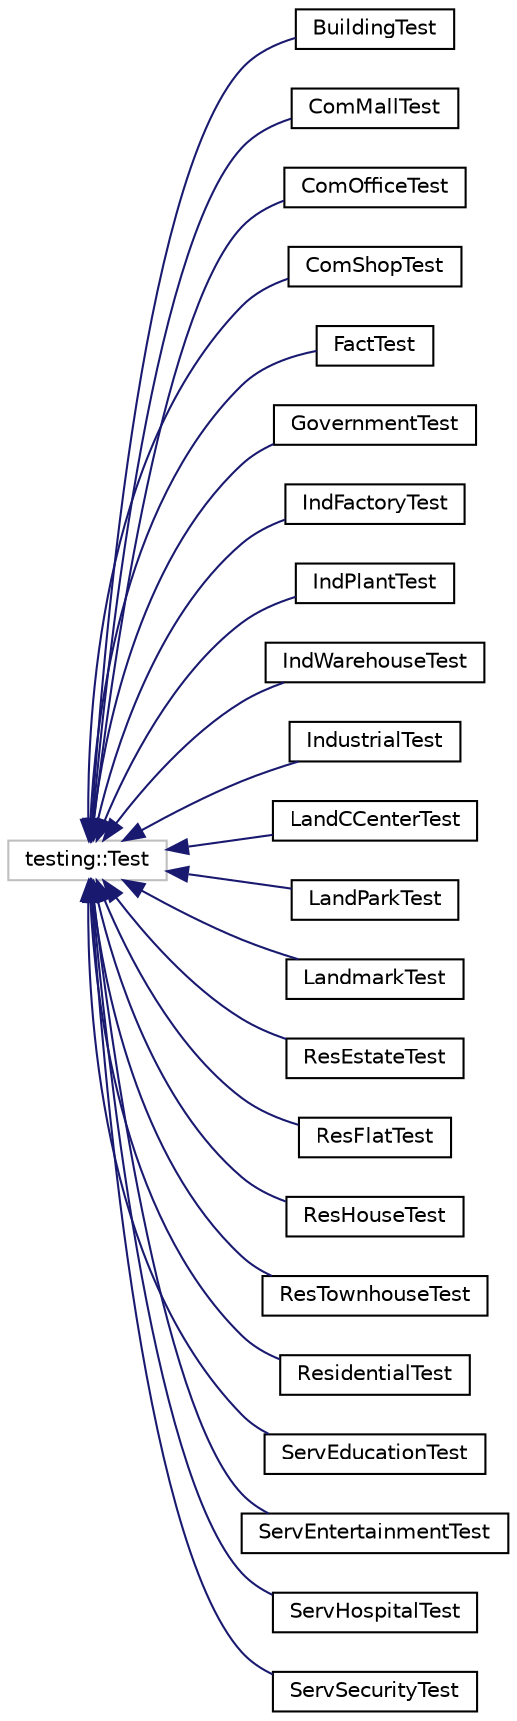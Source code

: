 digraph "Graphical Class Hierarchy"
{
 // LATEX_PDF_SIZE
  edge [fontname="Helvetica",fontsize="10",labelfontname="Helvetica",labelfontsize="10"];
  node [fontname="Helvetica",fontsize="10",shape=record];
  rankdir="LR";
  Node80 [label="testing::Test",height=0.2,width=0.4,color="grey75", fillcolor="white", style="filled",tooltip=" "];
  Node80 -> Node0 [dir="back",color="midnightblue",fontsize="10",style="solid",fontname="Helvetica"];
  Node0 [label="BuildingTest",height=0.2,width=0.4,color="black", fillcolor="white", style="filled",URL="$classBuildingTest.html",tooltip=" "];
  Node80 -> Node82 [dir="back",color="midnightblue",fontsize="10",style="solid",fontname="Helvetica"];
  Node82 [label="ComMallTest",height=0.2,width=0.4,color="black", fillcolor="white", style="filled",URL="$classComMallTest.html",tooltip=" "];
  Node80 -> Node83 [dir="back",color="midnightblue",fontsize="10",style="solid",fontname="Helvetica"];
  Node83 [label="ComOfficeTest",height=0.2,width=0.4,color="black", fillcolor="white", style="filled",URL="$classComOfficeTest.html",tooltip=" "];
  Node80 -> Node84 [dir="back",color="midnightblue",fontsize="10",style="solid",fontname="Helvetica"];
  Node84 [label="ComShopTest",height=0.2,width=0.4,color="black", fillcolor="white", style="filled",URL="$classComShopTest.html",tooltip=" "];
  Node80 -> Node85 [dir="back",color="midnightblue",fontsize="10",style="solid",fontname="Helvetica"];
  Node85 [label="FactTest",height=0.2,width=0.4,color="black", fillcolor="white", style="filled",URL="$classFactTest.html",tooltip=" "];
  Node80 -> Node86 [dir="back",color="midnightblue",fontsize="10",style="solid",fontname="Helvetica"];
  Node86 [label="GovernmentTest",height=0.2,width=0.4,color="black", fillcolor="white", style="filled",URL="$classGovernmentTest.html",tooltip=" "];
  Node80 -> Node87 [dir="back",color="midnightblue",fontsize="10",style="solid",fontname="Helvetica"];
  Node87 [label="IndFactoryTest",height=0.2,width=0.4,color="black", fillcolor="white", style="filled",URL="$classIndFactoryTest.html",tooltip=" "];
  Node80 -> Node88 [dir="back",color="midnightblue",fontsize="10",style="solid",fontname="Helvetica"];
  Node88 [label="IndPlantTest",height=0.2,width=0.4,color="black", fillcolor="white", style="filled",URL="$classIndPlantTest.html",tooltip=" "];
  Node80 -> Node89 [dir="back",color="midnightblue",fontsize="10",style="solid",fontname="Helvetica"];
  Node89 [label="IndWarehouseTest",height=0.2,width=0.4,color="black", fillcolor="white", style="filled",URL="$classIndWarehouseTest.html",tooltip=" "];
  Node80 -> Node90 [dir="back",color="midnightblue",fontsize="10",style="solid",fontname="Helvetica"];
  Node90 [label="IndustrialTest",height=0.2,width=0.4,color="black", fillcolor="white", style="filled",URL="$classIndustrialTest.html",tooltip=" "];
  Node80 -> Node91 [dir="back",color="midnightblue",fontsize="10",style="solid",fontname="Helvetica"];
  Node91 [label="LandCCenterTest",height=0.2,width=0.4,color="black", fillcolor="white", style="filled",URL="$classLandCCenterTest.html",tooltip=" "];
  Node80 -> Node92 [dir="back",color="midnightblue",fontsize="10",style="solid",fontname="Helvetica"];
  Node92 [label="LandParkTest",height=0.2,width=0.4,color="black", fillcolor="white", style="filled",URL="$classLandParkTest.html",tooltip=" "];
  Node80 -> Node93 [dir="back",color="midnightblue",fontsize="10",style="solid",fontname="Helvetica"];
  Node93 [label="LandmarkTest",height=0.2,width=0.4,color="black", fillcolor="white", style="filled",URL="$classLandmarkTest.html",tooltip=" "];
  Node80 -> Node94 [dir="back",color="midnightblue",fontsize="10",style="solid",fontname="Helvetica"];
  Node94 [label="ResEstateTest",height=0.2,width=0.4,color="black", fillcolor="white", style="filled",URL="$classResEstateTest.html",tooltip=" "];
  Node80 -> Node95 [dir="back",color="midnightblue",fontsize="10",style="solid",fontname="Helvetica"];
  Node95 [label="ResFlatTest",height=0.2,width=0.4,color="black", fillcolor="white", style="filled",URL="$classResFlatTest.html",tooltip=" "];
  Node80 -> Node96 [dir="back",color="midnightblue",fontsize="10",style="solid",fontname="Helvetica"];
  Node96 [label="ResHouseTest",height=0.2,width=0.4,color="black", fillcolor="white", style="filled",URL="$classResHouseTest.html",tooltip=" "];
  Node80 -> Node97 [dir="back",color="midnightblue",fontsize="10",style="solid",fontname="Helvetica"];
  Node97 [label="ResTownhouseTest",height=0.2,width=0.4,color="black", fillcolor="white", style="filled",URL="$classResTownhouseTest.html",tooltip=" "];
  Node80 -> Node98 [dir="back",color="midnightblue",fontsize="10",style="solid",fontname="Helvetica"];
  Node98 [label="ResidentialTest",height=0.2,width=0.4,color="black", fillcolor="white", style="filled",URL="$classResidentialTest.html",tooltip=" "];
  Node80 -> Node99 [dir="back",color="midnightblue",fontsize="10",style="solid",fontname="Helvetica"];
  Node99 [label="ServEducationTest",height=0.2,width=0.4,color="black", fillcolor="white", style="filled",URL="$classServEducationTest.html",tooltip=" "];
  Node80 -> Node100 [dir="back",color="midnightblue",fontsize="10",style="solid",fontname="Helvetica"];
  Node100 [label="ServEntertainmentTest",height=0.2,width=0.4,color="black", fillcolor="white", style="filled",URL="$classServEntertainmentTest.html",tooltip=" "];
  Node80 -> Node101 [dir="back",color="midnightblue",fontsize="10",style="solid",fontname="Helvetica"];
  Node101 [label="ServHospitalTest",height=0.2,width=0.4,color="black", fillcolor="white", style="filled",URL="$classServHospitalTest.html",tooltip=" "];
  Node80 -> Node102 [dir="back",color="midnightblue",fontsize="10",style="solid",fontname="Helvetica"];
  Node102 [label="ServSecurityTest",height=0.2,width=0.4,color="black", fillcolor="white", style="filled",URL="$classServSecurityTest.html",tooltip=" "];
}
